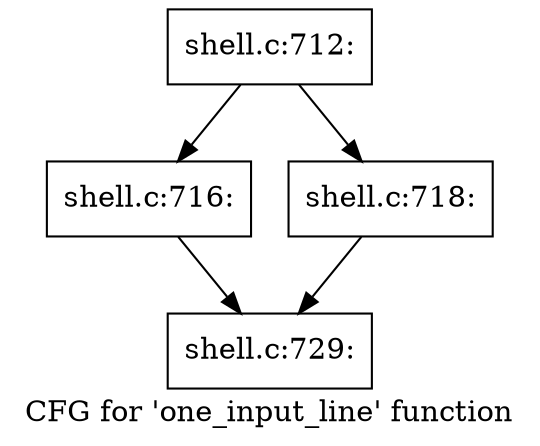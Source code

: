 digraph "CFG for 'one_input_line' function" {
	label="CFG for 'one_input_line' function";

	Node0x5602774b1850 [shape=record,label="{shell.c:712:}"];
	Node0x5602774b1850 -> Node0x5602774c8ea0;
	Node0x5602774b1850 -> Node0x5602774c8f40;
	Node0x5602774c8ea0 [shape=record,label="{shell.c:716:}"];
	Node0x5602774c8ea0 -> Node0x5602774c8ef0;
	Node0x5602774c8f40 [shape=record,label="{shell.c:718:}"];
	Node0x5602774c8f40 -> Node0x5602774c8ef0;
	Node0x5602774c8ef0 [shape=record,label="{shell.c:729:}"];
}

